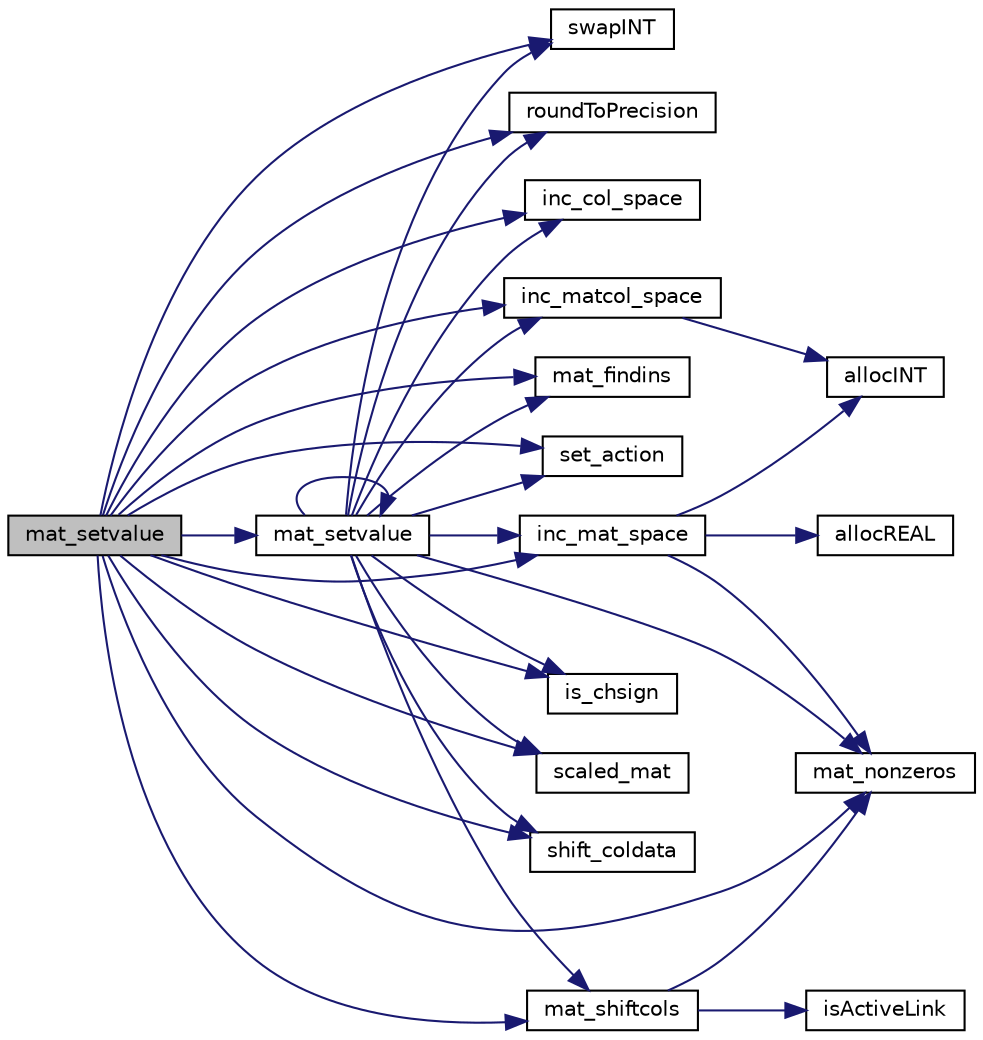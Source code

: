 digraph "mat_setvalue"
{
  edge [fontname="Helvetica",fontsize="10",labelfontname="Helvetica",labelfontsize="10"];
  node [fontname="Helvetica",fontsize="10",shape=record];
  rankdir="LR";
  Node594 [label="mat_setvalue",height=0.2,width=0.4,color="black", fillcolor="grey75", style="filled", fontcolor="black"];
  Node594 -> Node595 [color="midnightblue",fontsize="10",style="solid",fontname="Helvetica"];
  Node595 [label="swapINT",height=0.2,width=0.4,color="black", fillcolor="white", style="filled",URL="$d1/daa/3rd_party_2lpsolve_2build_2include_2lpsolve_2lp__utils_8h.html#a2c2ba6baa79af2ad08d08ca4baaec1b4"];
  Node594 -> Node596 [color="midnightblue",fontsize="10",style="solid",fontname="Helvetica"];
  Node596 [label="roundToPrecision",height=0.2,width=0.4,color="black", fillcolor="white", style="filled",URL="$d1/daa/3rd_party_2lpsolve_2build_2include_2lpsolve_2lp__utils_8h.html#a2c162041be8905b58450d17662096994"];
  Node594 -> Node597 [color="midnightblue",fontsize="10",style="solid",fontname="Helvetica"];
  Node597 [label="inc_col_space",height=0.2,width=0.4,color="black", fillcolor="white", style="filled",URL="$dc/de4/3rd_party_2lpsolve_2build_2include_2lpsolve_2lp__lib_8h.html#a19aaef4102ef22569c69de15939fd77f"];
  Node594 -> Node598 [color="midnightblue",fontsize="10",style="solid",fontname="Helvetica"];
  Node598 [label="inc_matcol_space",height=0.2,width=0.4,color="black", fillcolor="white", style="filled",URL="$dc/d9a/lp__matrix_8c.html#a71e24efc6f48aa6fb098d9f471574d1c"];
  Node598 -> Node599 [color="midnightblue",fontsize="10",style="solid",fontname="Helvetica"];
  Node599 [label="allocINT",height=0.2,width=0.4,color="black", fillcolor="white", style="filled",URL="$d1/daa/3rd_party_2lpsolve_2build_2include_2lpsolve_2lp__utils_8h.html#a2081b8e14a0691b7e3931fa280ad9e63"];
  Node594 -> Node600 [color="midnightblue",fontsize="10",style="solid",fontname="Helvetica"];
  Node600 [label="mat_findins",height=0.2,width=0.4,color="black", fillcolor="white", style="filled",URL="$dc/d9a/lp__matrix_8c.html#aabb75389dfeac1504d2bd65f35557017"];
  Node594 -> Node601 [color="midnightblue",fontsize="10",style="solid",fontname="Helvetica"];
  Node601 [label="set_action",height=0.2,width=0.4,color="black", fillcolor="white", style="filled",URL="$dc/de4/3rd_party_2lpsolve_2build_2include_2lpsolve_2lp__lib_8h.html#ad4fefd09a7c66c454785da9ec150ecc1"];
  Node594 -> Node602 [color="midnightblue",fontsize="10",style="solid",fontname="Helvetica"];
  Node602 [label="is_chsign",height=0.2,width=0.4,color="black", fillcolor="white", style="filled",URL="$dc/de4/3rd_party_2lpsolve_2build_2include_2lpsolve_2lp__lib_8h.html#a93ed2e8f778b6340d960f732e9c0f9f6"];
  Node594 -> Node603 [color="midnightblue",fontsize="10",style="solid",fontname="Helvetica"];
  Node603 [label="scaled_mat",height=0.2,width=0.4,color="black", fillcolor="white", style="filled",URL="$d6/dc7/3rd_party_2lpsolve_2build_2include_2lpsolve_2lp__scale_8h.html#ab844fade2ace63a627736cf4887942d4"];
  Node594 -> Node604 [color="midnightblue",fontsize="10",style="solid",fontname="Helvetica"];
  Node604 [label="mat_nonzeros",height=0.2,width=0.4,color="black", fillcolor="white", style="filled",URL="$dc/d9a/lp__matrix_8c.html#a9430c42ed7853fd8dd6463ed7165f243"];
  Node594 -> Node605 [color="midnightblue",fontsize="10",style="solid",fontname="Helvetica"];
  Node605 [label="inc_mat_space",height=0.2,width=0.4,color="black", fillcolor="white", style="filled",URL="$dc/d9a/lp__matrix_8c.html#a2239ebb44f76930fc243a0457c8c94d9"];
  Node605 -> Node604 [color="midnightblue",fontsize="10",style="solid",fontname="Helvetica"];
  Node605 -> Node599 [color="midnightblue",fontsize="10",style="solid",fontname="Helvetica"];
  Node605 -> Node606 [color="midnightblue",fontsize="10",style="solid",fontname="Helvetica"];
  Node606 [label="allocREAL",height=0.2,width=0.4,color="black", fillcolor="white", style="filled",URL="$d1/daa/3rd_party_2lpsolve_2build_2include_2lpsolve_2lp__utils_8h.html#a7b25e1f9aee74052b4b6df28443ebf48"];
  Node594 -> Node607 [color="midnightblue",fontsize="10",style="solid",fontname="Helvetica"];
  Node607 [label="shift_coldata",height=0.2,width=0.4,color="black", fillcolor="white", style="filled",URL="$dc/de4/3rd_party_2lpsolve_2build_2include_2lpsolve_2lp__lib_8h.html#a9ed027fc60643c153c2413f96fabd3d6"];
  Node594 -> Node608 [color="midnightblue",fontsize="10",style="solid",fontname="Helvetica"];
  Node608 [label="mat_shiftcols",height=0.2,width=0.4,color="black", fillcolor="white", style="filled",URL="$dc/d9a/lp__matrix_8c.html#a4b382fbfc70092747f60017cdf62e1e6"];
  Node608 -> Node609 [color="midnightblue",fontsize="10",style="solid",fontname="Helvetica"];
  Node609 [label="isActiveLink",height=0.2,width=0.4,color="black", fillcolor="white", style="filled",URL="$d1/daa/3rd_party_2lpsolve_2build_2include_2lpsolve_2lp__utils_8h.html#a183f62e53061778d4fdb381e27d8cf4c"];
  Node608 -> Node604 [color="midnightblue",fontsize="10",style="solid",fontname="Helvetica"];
  Node594 -> Node610 [color="midnightblue",fontsize="10",style="solid",fontname="Helvetica"];
  Node610 [label="mat_setvalue",height=0.2,width=0.4,color="black", fillcolor="white", style="filled",URL="$dc/d9a/lp__matrix_8c.html#a3cf5f70351e501251681b113289293da"];
  Node610 -> Node595 [color="midnightblue",fontsize="10",style="solid",fontname="Helvetica"];
  Node610 -> Node596 [color="midnightblue",fontsize="10",style="solid",fontname="Helvetica"];
  Node610 -> Node597 [color="midnightblue",fontsize="10",style="solid",fontname="Helvetica"];
  Node610 -> Node598 [color="midnightblue",fontsize="10",style="solid",fontname="Helvetica"];
  Node610 -> Node600 [color="midnightblue",fontsize="10",style="solid",fontname="Helvetica"];
  Node610 -> Node601 [color="midnightblue",fontsize="10",style="solid",fontname="Helvetica"];
  Node610 -> Node602 [color="midnightblue",fontsize="10",style="solid",fontname="Helvetica"];
  Node610 -> Node603 [color="midnightblue",fontsize="10",style="solid",fontname="Helvetica"];
  Node610 -> Node604 [color="midnightblue",fontsize="10",style="solid",fontname="Helvetica"];
  Node610 -> Node605 [color="midnightblue",fontsize="10",style="solid",fontname="Helvetica"];
  Node610 -> Node607 [color="midnightblue",fontsize="10",style="solid",fontname="Helvetica"];
  Node610 -> Node608 [color="midnightblue",fontsize="10",style="solid",fontname="Helvetica"];
  Node610 -> Node610 [color="midnightblue",fontsize="10",style="solid",fontname="Helvetica"];
}

